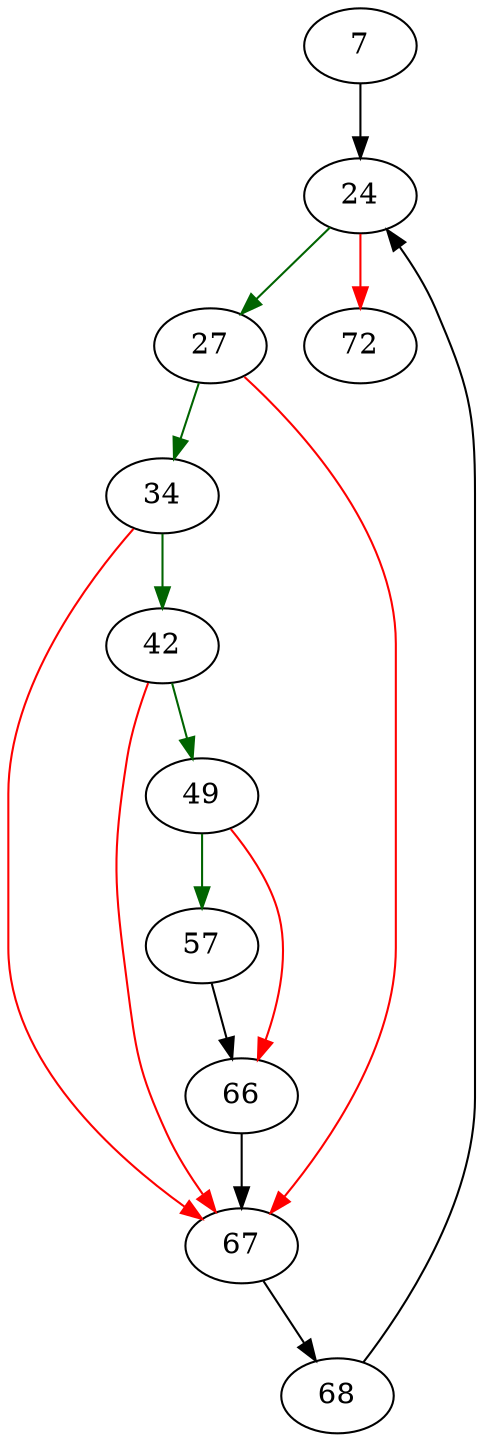 strict digraph "sqlite3TriggerColmask" {
	// Node definitions.
	7 [entry=true];
	24;
	27;
	72;
	34;
	67;
	42;
	49;
	57;
	66;
	68;

	// Edge definitions.
	7 -> 24;
	24 -> 27 [
		color=darkgreen
		cond=true
	];
	24 -> 72 [
		color=red
		cond=false
	];
	27 -> 34 [
		color=darkgreen
		cond=true
	];
	27 -> 67 [
		color=red
		cond=false
	];
	34 -> 67 [
		color=red
		cond=false
	];
	34 -> 42 [
		color=darkgreen
		cond=true
	];
	67 -> 68;
	42 -> 67 [
		color=red
		cond=false
	];
	42 -> 49 [
		color=darkgreen
		cond=true
	];
	49 -> 57 [
		color=darkgreen
		cond=true
	];
	49 -> 66 [
		color=red
		cond=false
	];
	57 -> 66;
	66 -> 67;
	68 -> 24;
}